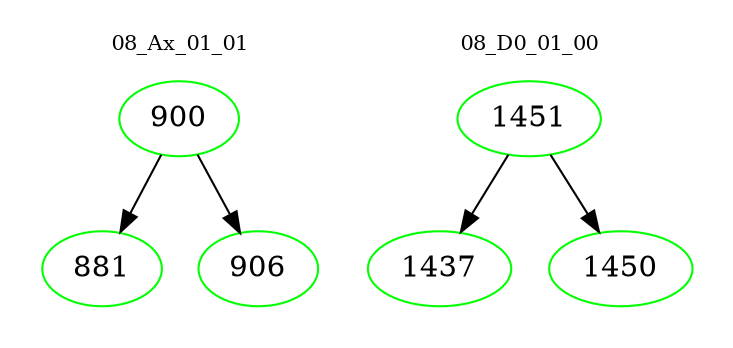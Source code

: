 digraph{
subgraph cluster_0 {
color = white
label = "08_Ax_01_01";
fontsize=10;
T0_900 [label="900", color="green"]
T0_900 -> T0_881 [color="black"]
T0_881 [label="881", color="green"]
T0_900 -> T0_906 [color="black"]
T0_906 [label="906", color="green"]
}
subgraph cluster_1 {
color = white
label = "08_D0_01_00";
fontsize=10;
T1_1451 [label="1451", color="green"]
T1_1451 -> T1_1437 [color="black"]
T1_1437 [label="1437", color="green"]
T1_1451 -> T1_1450 [color="black"]
T1_1450 [label="1450", color="green"]
}
}
